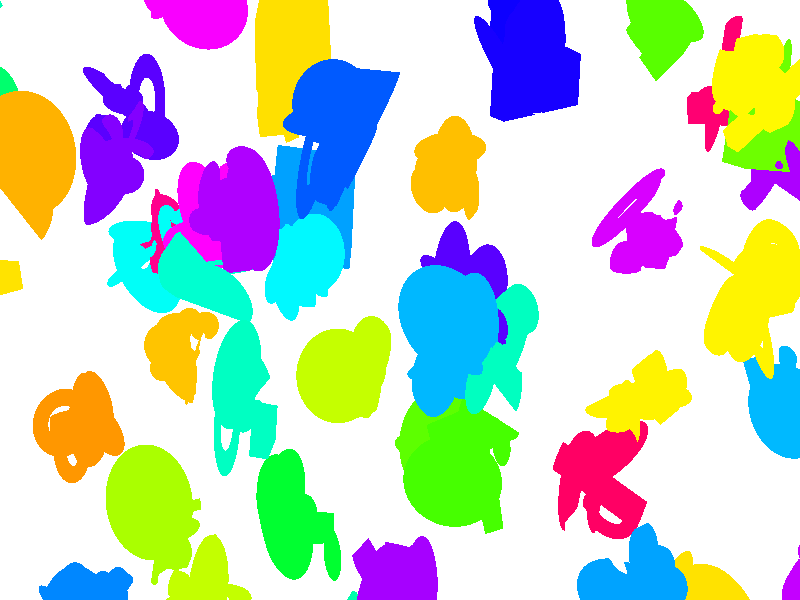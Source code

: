 #version 3.7;

#include "colors.inc"
#include "rand.inc"
#include "textures.inc"
#include "transforms.inc"

global_settings {
  assumed_gamma 1.0
}

camera {
  right x*16.0/9.0
  location <0, 0, -10>
  look_at <0, 0, 0>
  angle 50
}

light_source { <5, 20, -10>, color rgb 1 }

// Background
plane {
  -z, -10
  texture {
    pigment {
      color rgb 1
    }
    finish {
      ambient 1
    }
  }
}

// Create a single shape for adding to the resulting object of RandomCSG.
#macro ShapeForAdding()
  object {
    #switch (RRand(0, 1, RdmA))
      #range (0.0, 0.5)
        sphere { <0, 0, 0>, 1 }
      #break
      #range (0.5, 0.7)
        cylinder { <0, -1, 0>, <0, 1, 0>, 0.5}
      #break
      #range (0.7, 0.9)
        torus { 0.75, 0.25 }
      #break
      #range (0.9, 1.0)
        box { <-1, -1, -1>, <1, 1, 1> }
      #break
    #end
    scale <pow(2, RRand(-2, 1, RdmA)), pow(2, RRand(-2, 1, RdmA)), pow(2, RRand(-2, 1, RdmA))>
    Point_At_Trans(VRand_On_Sphere(RdmA))
    translate VRand_In_Box(<-1, -1, -1>, <1, 1, 1>, RdmA)
  }
#end

// Create a single shape for subtracting from the resulting object of
// RandomCSG.
#macro ShapeForSubtracting()
  object {
    #switch (RRand(0, 1, RdmA))
      #range (0.0, 0.25)
        plane { y, RRand(-1.0, -0.5, RdmA) }
      #break
      #range (0.25, 1.0)
        sphere { <0, RRand(-1.5, -1.0, RdmA), 0>, RRand(0.25, 0.75, RdmA) }
      #break
    #end
    Point_At_Trans(VRand_On_Sphere(RdmA))
  }
#end

// Create a material for RandomCSG.
#macro RandomMaterial()
  material {
    texture {
      pigment {
        #switch (RRand(0, 1. RdmA))
          #range (0.0, 0.1)
            color rgbf <1, 1, 1, RRand(0.7, 0.9, RdmA)>
          #break
          #range (0.1, 1.0)
            color CHSL2RGB(<RRand(0, 360, RdmA), 1, 0.5, RRand(0.6, 0.8, RdmA)>)
          #break
        #end
      }
      finish {
        Glass_Finish
      }
    }
    interior {
      Glass_Interior
    }
  }
#end

// Create a single object from random CSG, *roughly* within the box from
// <-1, -1, -1> to <1, 1, 1>.
#macro RandomCSG(AddCount, SubtractCount)
  object {
    difference {
      merge {
        #for (sub_object_number, 1, AddCount)
          ShapeForAdding()
        #end
      }
      #for (sub_object_number, 1, SubtractCount)
        ShapeForSubtracting()
      #end
    }
    RandomMaterial()
  }
#end

#for (object_number, 1, 60)
  object {
    RandomCSG(8, 3)
    scale 0.3
    translate VRand_In_Box(<-6, -3, -1>, <6, 3, 1>, RdmA)
  }
#end
